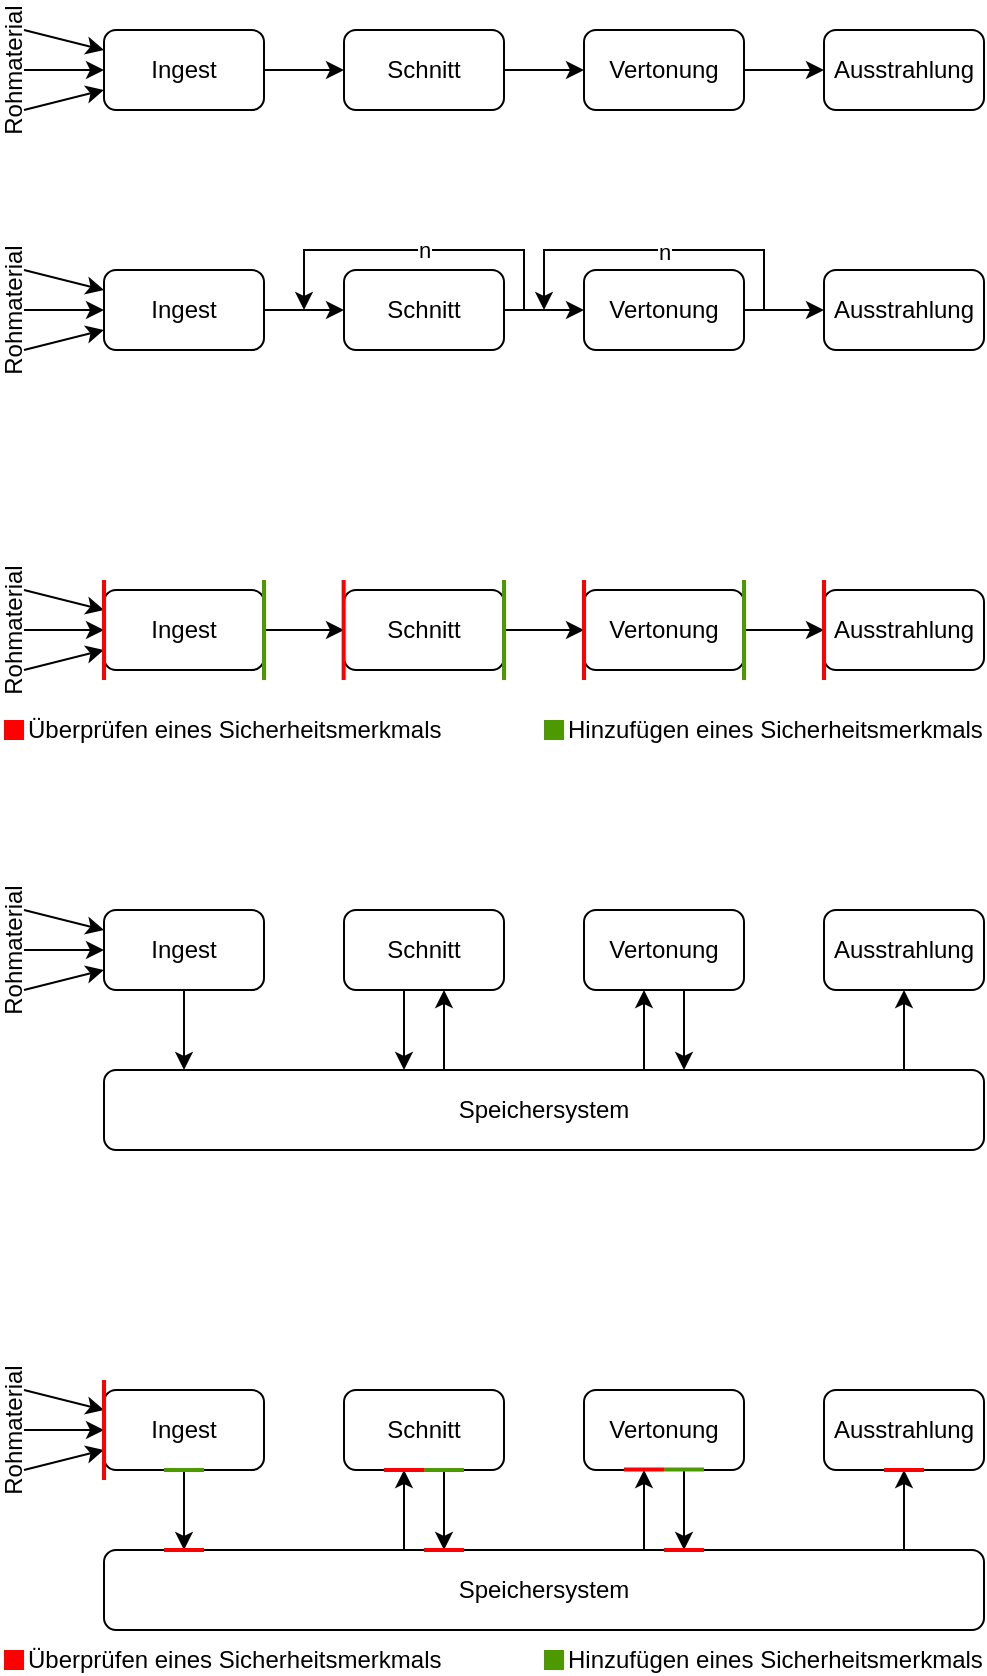 <mxfile version="28.0.7">
  <diagram name="Seite-1" id="WWTvrGOokQbHTszkcPet">
    <mxGraphModel dx="654" dy="275" grid="1" gridSize="10" guides="1" tooltips="1" connect="1" arrows="1" fold="1" page="1" pageScale="1" pageWidth="827" pageHeight="1169" math="0" shadow="0">
      <root>
        <mxCell id="0" />
        <mxCell id="kjXNbdknxgFZG0ey-R28-2" value="Produktionsprozess" parent="0" />
        <mxCell id="9w9Xh2U-Y_duheg7cGsQ-5" value="" style="edgeStyle=orthogonalEdgeStyle;rounded=0;orthogonalLoop=1;jettySize=auto;html=1;" parent="kjXNbdknxgFZG0ey-R28-2" source="9w9Xh2U-Y_duheg7cGsQ-1" target="9w9Xh2U-Y_duheg7cGsQ-2" edge="1">
          <mxGeometry relative="1" as="geometry" />
        </mxCell>
        <mxCell id="9w9Xh2U-Y_duheg7cGsQ-1" value="Ingest" style="rounded=1;whiteSpace=wrap;html=1;" parent="kjXNbdknxgFZG0ey-R28-2" vertex="1">
          <mxGeometry x="200" y="120" width="80" height="40" as="geometry" />
        </mxCell>
        <mxCell id="9w9Xh2U-Y_duheg7cGsQ-6" value="" style="edgeStyle=orthogonalEdgeStyle;rounded=0;orthogonalLoop=1;jettySize=auto;html=1;" parent="kjXNbdknxgFZG0ey-R28-2" source="9w9Xh2U-Y_duheg7cGsQ-2" target="9w9Xh2U-Y_duheg7cGsQ-3" edge="1">
          <mxGeometry relative="1" as="geometry" />
        </mxCell>
        <mxCell id="9w9Xh2U-Y_duheg7cGsQ-2" value="Schnitt" style="rounded=1;whiteSpace=wrap;html=1;" parent="kjXNbdknxgFZG0ey-R28-2" vertex="1">
          <mxGeometry x="320" y="120" width="80" height="40" as="geometry" />
        </mxCell>
        <mxCell id="9w9Xh2U-Y_duheg7cGsQ-7" value="" style="edgeStyle=orthogonalEdgeStyle;rounded=0;orthogonalLoop=1;jettySize=auto;html=1;" parent="kjXNbdknxgFZG0ey-R28-2" source="9w9Xh2U-Y_duheg7cGsQ-3" target="9w9Xh2U-Y_duheg7cGsQ-4" edge="1">
          <mxGeometry relative="1" as="geometry" />
        </mxCell>
        <mxCell id="9w9Xh2U-Y_duheg7cGsQ-3" value="Vertonung" style="rounded=1;whiteSpace=wrap;html=1;" parent="kjXNbdknxgFZG0ey-R28-2" vertex="1">
          <mxGeometry x="440" y="120" width="80" height="40" as="geometry" />
        </mxCell>
        <mxCell id="9w9Xh2U-Y_duheg7cGsQ-4" value="Ausstrahlung" style="rounded=1;whiteSpace=wrap;html=1;" parent="kjXNbdknxgFZG0ey-R28-2" vertex="1">
          <mxGeometry x="560" y="120" width="80" height="40" as="geometry" />
        </mxCell>
        <mxCell id="9w9Xh2U-Y_duheg7cGsQ-9" value="" style="endArrow=classic;html=1;rounded=0;entryX=0;entryY=0.75;entryDx=0;entryDy=0;" parent="kjXNbdknxgFZG0ey-R28-2" target="9w9Xh2U-Y_duheg7cGsQ-1" edge="1">
          <mxGeometry width="50" height="50" relative="1" as="geometry">
            <mxPoint x="160" y="160" as="sourcePoint" />
            <mxPoint x="350" y="140" as="targetPoint" />
          </mxGeometry>
        </mxCell>
        <mxCell id="9w9Xh2U-Y_duheg7cGsQ-10" value="" style="endArrow=classic;html=1;rounded=0;entryX=0;entryY=0.5;entryDx=0;entryDy=0;" parent="kjXNbdknxgFZG0ey-R28-2" target="9w9Xh2U-Y_duheg7cGsQ-1" edge="1">
          <mxGeometry width="50" height="50" relative="1" as="geometry">
            <mxPoint x="160" y="140" as="sourcePoint" />
            <mxPoint x="230" y="150" as="targetPoint" />
          </mxGeometry>
        </mxCell>
        <mxCell id="9w9Xh2U-Y_duheg7cGsQ-11" value="" style="endArrow=classic;html=1;rounded=0;entryX=0;entryY=0.25;entryDx=0;entryDy=0;" parent="kjXNbdknxgFZG0ey-R28-2" target="9w9Xh2U-Y_duheg7cGsQ-1" edge="1">
          <mxGeometry width="50" height="50" relative="1" as="geometry">
            <mxPoint x="160" y="120" as="sourcePoint" />
            <mxPoint x="180" y="120" as="targetPoint" />
          </mxGeometry>
        </mxCell>
        <mxCell id="9w9Xh2U-Y_duheg7cGsQ-12" value="Rohmaterial" style="text;html=1;align=center;verticalAlign=middle;whiteSpace=wrap;rounded=0;rotation=-90;" parent="kjXNbdknxgFZG0ey-R28-2" vertex="1">
          <mxGeometry x="120" y="135" width="70" height="10" as="geometry" />
        </mxCell>
        <mxCell id="kjXNbdknxgFZG0ey-R28-3" value="Produktionsprozess_with_loops" parent="0" />
        <mxCell id="9w9Xh2U-Y_duheg7cGsQ-31" value="" style="edgeStyle=orthogonalEdgeStyle;rounded=0;orthogonalLoop=1;jettySize=auto;html=1;" parent="kjXNbdknxgFZG0ey-R28-3" source="9w9Xh2U-Y_duheg7cGsQ-32" target="9w9Xh2U-Y_duheg7cGsQ-34" edge="1">
          <mxGeometry relative="1" as="geometry" />
        </mxCell>
        <mxCell id="9w9Xh2U-Y_duheg7cGsQ-32" value="Ingest" style="rounded=1;whiteSpace=wrap;html=1;" parent="kjXNbdknxgFZG0ey-R28-3" vertex="1">
          <mxGeometry x="200" y="240" width="80" height="40" as="geometry" />
        </mxCell>
        <mxCell id="9w9Xh2U-Y_duheg7cGsQ-33" value="" style="edgeStyle=orthogonalEdgeStyle;rounded=0;orthogonalLoop=1;jettySize=auto;html=1;" parent="kjXNbdknxgFZG0ey-R28-3" source="9w9Xh2U-Y_duheg7cGsQ-34" target="9w9Xh2U-Y_duheg7cGsQ-36" edge="1">
          <mxGeometry relative="1" as="geometry" />
        </mxCell>
        <mxCell id="9w9Xh2U-Y_duheg7cGsQ-34" value="Schnitt" style="rounded=1;whiteSpace=wrap;html=1;" parent="kjXNbdknxgFZG0ey-R28-3" vertex="1">
          <mxGeometry x="320" y="240" width="80" height="40" as="geometry" />
        </mxCell>
        <mxCell id="9w9Xh2U-Y_duheg7cGsQ-35" value="" style="edgeStyle=orthogonalEdgeStyle;rounded=0;orthogonalLoop=1;jettySize=auto;html=1;" parent="kjXNbdknxgFZG0ey-R28-3" source="9w9Xh2U-Y_duheg7cGsQ-36" target="9w9Xh2U-Y_duheg7cGsQ-37" edge="1">
          <mxGeometry relative="1" as="geometry" />
        </mxCell>
        <mxCell id="9w9Xh2U-Y_duheg7cGsQ-36" value="Vertonung" style="rounded=1;whiteSpace=wrap;html=1;" parent="kjXNbdknxgFZG0ey-R28-3" vertex="1">
          <mxGeometry x="440" y="240" width="80" height="40" as="geometry" />
        </mxCell>
        <mxCell id="9w9Xh2U-Y_duheg7cGsQ-37" value="Ausstrahlung" style="rounded=1;whiteSpace=wrap;html=1;" parent="kjXNbdknxgFZG0ey-R28-3" vertex="1">
          <mxGeometry x="560" y="240" width="80" height="40" as="geometry" />
        </mxCell>
        <mxCell id="9w9Xh2U-Y_duheg7cGsQ-38" value="" style="endArrow=classic;html=1;rounded=0;entryX=0;entryY=0.75;entryDx=0;entryDy=0;" parent="kjXNbdknxgFZG0ey-R28-3" target="9w9Xh2U-Y_duheg7cGsQ-32" edge="1">
          <mxGeometry width="50" height="50" relative="1" as="geometry">
            <mxPoint x="160" y="280" as="sourcePoint" />
            <mxPoint x="350" y="260" as="targetPoint" />
          </mxGeometry>
        </mxCell>
        <mxCell id="9w9Xh2U-Y_duheg7cGsQ-39" value="" style="endArrow=classic;html=1;rounded=0;entryX=0;entryY=0.5;entryDx=0;entryDy=0;" parent="kjXNbdknxgFZG0ey-R28-3" target="9w9Xh2U-Y_duheg7cGsQ-32" edge="1">
          <mxGeometry width="50" height="50" relative="1" as="geometry">
            <mxPoint x="160" y="260" as="sourcePoint" />
            <mxPoint x="230" y="270" as="targetPoint" />
          </mxGeometry>
        </mxCell>
        <mxCell id="9w9Xh2U-Y_duheg7cGsQ-40" value="" style="endArrow=classic;html=1;rounded=0;entryX=0;entryY=0.25;entryDx=0;entryDy=0;" parent="kjXNbdknxgFZG0ey-R28-3" target="9w9Xh2U-Y_duheg7cGsQ-32" edge="1">
          <mxGeometry width="50" height="50" relative="1" as="geometry">
            <mxPoint x="160" y="240" as="sourcePoint" />
            <mxPoint x="180" y="240" as="targetPoint" />
          </mxGeometry>
        </mxCell>
        <mxCell id="9w9Xh2U-Y_duheg7cGsQ-41" value="Rohmaterial" style="text;html=1;align=center;verticalAlign=middle;whiteSpace=wrap;rounded=0;rotation=-90;" parent="kjXNbdknxgFZG0ey-R28-3" vertex="1">
          <mxGeometry x="120" y="255" width="70" height="10" as="geometry" />
        </mxCell>
        <mxCell id="9w9Xh2U-Y_duheg7cGsQ-44" value="" style="endArrow=classic;html=1;rounded=0;" parent="kjXNbdknxgFZG0ey-R28-3" edge="1">
          <mxGeometry width="50" height="50" relative="1" as="geometry">
            <mxPoint x="410" y="260" as="sourcePoint" />
            <mxPoint x="300" y="260" as="targetPoint" />
            <Array as="points">
              <mxPoint x="410" y="230" />
              <mxPoint x="360" y="230" />
              <mxPoint x="300" y="230" />
            </Array>
          </mxGeometry>
        </mxCell>
        <mxCell id="9w9Xh2U-Y_duheg7cGsQ-45" value="n" style="edgeLabel;html=1;align=center;verticalAlign=middle;resizable=0;points=[];" parent="9w9Xh2U-Y_duheg7cGsQ-44" vertex="1" connectable="0">
          <mxGeometry x="0.049" relative="1" as="geometry">
            <mxPoint x="9" as="offset" />
          </mxGeometry>
        </mxCell>
        <mxCell id="9w9Xh2U-Y_duheg7cGsQ-46" value="" style="endArrow=classic;html=1;rounded=0;" parent="kjXNbdknxgFZG0ey-R28-3" edge="1">
          <mxGeometry width="50" height="50" relative="1" as="geometry">
            <mxPoint x="530" y="260" as="sourcePoint" />
            <mxPoint x="420" y="260" as="targetPoint" />
            <Array as="points">
              <mxPoint x="530" y="230" />
              <mxPoint x="420" y="230" />
            </Array>
          </mxGeometry>
        </mxCell>
        <mxCell id="9w9Xh2U-Y_duheg7cGsQ-47" value="n" style="edgeLabel;html=1;align=center;verticalAlign=middle;resizable=0;points=[];" parent="9w9Xh2U-Y_duheg7cGsQ-46" vertex="1" connectable="0">
          <mxGeometry x="-0.067" y="1" relative="1" as="geometry">
            <mxPoint x="-1" as="offset" />
          </mxGeometry>
        </mxCell>
        <mxCell id="kjXNbdknxgFZG0ey-R28-4" value="Produktionsprozess_with_transitions" parent="0" />
        <mxCell id="9w9Xh2U-Y_duheg7cGsQ-13" value="" style="edgeStyle=orthogonalEdgeStyle;rounded=0;orthogonalLoop=1;jettySize=auto;html=1;" parent="kjXNbdknxgFZG0ey-R28-4" source="9w9Xh2U-Y_duheg7cGsQ-14" target="9w9Xh2U-Y_duheg7cGsQ-16" edge="1">
          <mxGeometry relative="1" as="geometry" />
        </mxCell>
        <mxCell id="9w9Xh2U-Y_duheg7cGsQ-14" value="Ingest" style="rounded=1;whiteSpace=wrap;html=1;" parent="kjXNbdknxgFZG0ey-R28-4" vertex="1">
          <mxGeometry x="200" y="400" width="80" height="40" as="geometry" />
        </mxCell>
        <mxCell id="9w9Xh2U-Y_duheg7cGsQ-15" value="" style="edgeStyle=orthogonalEdgeStyle;rounded=0;orthogonalLoop=1;jettySize=auto;html=1;" parent="kjXNbdknxgFZG0ey-R28-4" source="9w9Xh2U-Y_duheg7cGsQ-16" target="9w9Xh2U-Y_duheg7cGsQ-18" edge="1">
          <mxGeometry relative="1" as="geometry" />
        </mxCell>
        <mxCell id="9w9Xh2U-Y_duheg7cGsQ-16" value="Schnitt" style="rounded=1;whiteSpace=wrap;html=1;" parent="kjXNbdknxgFZG0ey-R28-4" vertex="1">
          <mxGeometry x="320" y="400" width="80" height="40" as="geometry" />
        </mxCell>
        <mxCell id="9w9Xh2U-Y_duheg7cGsQ-17" value="" style="edgeStyle=orthogonalEdgeStyle;rounded=0;orthogonalLoop=1;jettySize=auto;html=1;" parent="kjXNbdknxgFZG0ey-R28-4" source="9w9Xh2U-Y_duheg7cGsQ-18" target="9w9Xh2U-Y_duheg7cGsQ-19" edge="1">
          <mxGeometry relative="1" as="geometry" />
        </mxCell>
        <mxCell id="9w9Xh2U-Y_duheg7cGsQ-18" value="Vertonung" style="rounded=1;whiteSpace=wrap;html=1;" parent="kjXNbdknxgFZG0ey-R28-4" vertex="1">
          <mxGeometry x="440" y="400" width="80" height="40" as="geometry" />
        </mxCell>
        <mxCell id="9w9Xh2U-Y_duheg7cGsQ-19" value="Ausstrahlung" style="rounded=1;whiteSpace=wrap;html=1;" parent="kjXNbdknxgFZG0ey-R28-4" vertex="1">
          <mxGeometry x="560" y="400" width="80" height="40" as="geometry" />
        </mxCell>
        <mxCell id="9w9Xh2U-Y_duheg7cGsQ-20" value="" style="endArrow=classic;html=1;rounded=0;entryX=0;entryY=0.75;entryDx=0;entryDy=0;" parent="kjXNbdknxgFZG0ey-R28-4" target="9w9Xh2U-Y_duheg7cGsQ-14" edge="1">
          <mxGeometry width="50" height="50" relative="1" as="geometry">
            <mxPoint x="160" y="440" as="sourcePoint" />
            <mxPoint x="350" y="420" as="targetPoint" />
          </mxGeometry>
        </mxCell>
        <mxCell id="9w9Xh2U-Y_duheg7cGsQ-21" value="" style="endArrow=classic;html=1;rounded=0;entryX=0;entryY=0.5;entryDx=0;entryDy=0;" parent="kjXNbdknxgFZG0ey-R28-4" target="9w9Xh2U-Y_duheg7cGsQ-14" edge="1">
          <mxGeometry width="50" height="50" relative="1" as="geometry">
            <mxPoint x="160" y="420" as="sourcePoint" />
            <mxPoint x="230" y="430" as="targetPoint" />
          </mxGeometry>
        </mxCell>
        <mxCell id="9w9Xh2U-Y_duheg7cGsQ-22" value="" style="endArrow=classic;html=1;rounded=0;entryX=0;entryY=0.25;entryDx=0;entryDy=0;" parent="kjXNbdknxgFZG0ey-R28-4" target="9w9Xh2U-Y_duheg7cGsQ-14" edge="1">
          <mxGeometry width="50" height="50" relative="1" as="geometry">
            <mxPoint x="160" y="400" as="sourcePoint" />
            <mxPoint x="180" y="400" as="targetPoint" />
          </mxGeometry>
        </mxCell>
        <mxCell id="9w9Xh2U-Y_duheg7cGsQ-23" value="Rohmaterial" style="text;html=1;align=center;verticalAlign=middle;whiteSpace=wrap;rounded=0;rotation=-90;" parent="kjXNbdknxgFZG0ey-R28-4" vertex="1">
          <mxGeometry x="120" y="415" width="70" height="10" as="geometry" />
        </mxCell>
        <mxCell id="9w9Xh2U-Y_duheg7cGsQ-24" value="" style="endArrow=none;html=1;rounded=0;strokeWidth=2;strokeColor=#FF0000;" parent="kjXNbdknxgFZG0ey-R28-4" edge="1">
          <mxGeometry width="50" height="50" relative="1" as="geometry">
            <mxPoint x="200" y="445" as="sourcePoint" />
            <mxPoint x="200" y="395" as="targetPoint" />
          </mxGeometry>
        </mxCell>
        <mxCell id="9w9Xh2U-Y_duheg7cGsQ-25" value="" style="endArrow=none;html=1;rounded=0;strokeWidth=2;strokeColor=#FF0000;" parent="kjXNbdknxgFZG0ey-R28-4" edge="1">
          <mxGeometry width="50" height="50" relative="1" as="geometry">
            <mxPoint x="319.81" y="445" as="sourcePoint" />
            <mxPoint x="319.81" y="395" as="targetPoint" />
          </mxGeometry>
        </mxCell>
        <mxCell id="9w9Xh2U-Y_duheg7cGsQ-26" value="" style="endArrow=none;html=1;rounded=0;strokeWidth=2;strokeColor=#FF0000;" parent="kjXNbdknxgFZG0ey-R28-4" edge="1">
          <mxGeometry width="50" height="50" relative="1" as="geometry">
            <mxPoint x="440" y="445" as="sourcePoint" />
            <mxPoint x="440" y="395" as="targetPoint" />
          </mxGeometry>
        </mxCell>
        <mxCell id="9w9Xh2U-Y_duheg7cGsQ-27" value="" style="endArrow=none;html=1;rounded=0;strokeWidth=2;strokeColor=#FF0000;" parent="kjXNbdknxgFZG0ey-R28-4" edge="1">
          <mxGeometry width="50" height="50" relative="1" as="geometry">
            <mxPoint x="560" y="445" as="sourcePoint" />
            <mxPoint x="560" y="395" as="targetPoint" />
          </mxGeometry>
        </mxCell>
        <mxCell id="9w9Xh2U-Y_duheg7cGsQ-28" value="" style="endArrow=none;html=1;rounded=0;strokeWidth=2;strokeColor=#4D9900;fillColor=#d5e8d4;" parent="kjXNbdknxgFZG0ey-R28-4" edge="1">
          <mxGeometry width="50" height="50" relative="1" as="geometry">
            <mxPoint x="280" y="445" as="sourcePoint" />
            <mxPoint x="280" y="395" as="targetPoint" />
          </mxGeometry>
        </mxCell>
        <mxCell id="9w9Xh2U-Y_duheg7cGsQ-29" value="" style="endArrow=none;html=1;rounded=0;strokeWidth=2;strokeColor=#4D9900;fillColor=#d5e8d4;" parent="kjXNbdknxgFZG0ey-R28-4" edge="1">
          <mxGeometry width="50" height="50" relative="1" as="geometry">
            <mxPoint x="400" y="445" as="sourcePoint" />
            <mxPoint x="400" y="395" as="targetPoint" />
          </mxGeometry>
        </mxCell>
        <mxCell id="9w9Xh2U-Y_duheg7cGsQ-30" value="" style="endArrow=none;html=1;rounded=0;strokeWidth=2;strokeColor=#4D9900;fillColor=#d5e8d4;" parent="kjXNbdknxgFZG0ey-R28-4" edge="1">
          <mxGeometry width="50" height="50" relative="1" as="geometry">
            <mxPoint x="520" y="445" as="sourcePoint" />
            <mxPoint x="520" y="395" as="targetPoint" />
          </mxGeometry>
        </mxCell>
        <mxCell id="9w9Xh2U-Y_duheg7cGsQ-102" value="" style="whiteSpace=wrap;html=1;aspect=fixed;strokeColor=none;fillColor=light-dark(#ff0000, #ededed);" parent="kjXNbdknxgFZG0ey-R28-4" vertex="1">
          <mxGeometry x="150" y="465" width="10" height="10" as="geometry" />
        </mxCell>
        <mxCell id="9w9Xh2U-Y_duheg7cGsQ-103" value="" style="whiteSpace=wrap;html=1;aspect=fixed;strokeColor=none;fillColor=light-dark(#4D9900,#EDEDED);" parent="kjXNbdknxgFZG0ey-R28-4" vertex="1">
          <mxGeometry x="420" y="465" width="10" height="10" as="geometry" />
        </mxCell>
        <mxCell id="9w9Xh2U-Y_duheg7cGsQ-104" value="Überprüfen eines Sicherheitsmerkmals" style="text;html=1;align=left;verticalAlign=middle;whiteSpace=wrap;rounded=0;" parent="kjXNbdknxgFZG0ey-R28-4" vertex="1">
          <mxGeometry x="160" y="465" width="210" height="10" as="geometry" />
        </mxCell>
        <mxCell id="9w9Xh2U-Y_duheg7cGsQ-105" value="Hinzufügen eines Sicherheitsmerkmals" style="text;html=1;align=left;verticalAlign=middle;whiteSpace=wrap;rounded=0;" parent="kjXNbdknxgFZG0ey-R28-4" vertex="1">
          <mxGeometry x="430" y="465" width="210" height="10" as="geometry" />
        </mxCell>
        <mxCell id="kjXNbdknxgFZG0ey-R28-5" value="Produktionsprozess_with_storage" parent="0" />
        <mxCell id="9w9Xh2U-Y_duheg7cGsQ-60" value="" style="edgeStyle=orthogonalEdgeStyle;rounded=0;orthogonalLoop=1;jettySize=auto;html=1;" parent="kjXNbdknxgFZG0ey-R28-5" source="9w9Xh2U-Y_duheg7cGsQ-49" target="9w9Xh2U-Y_duheg7cGsQ-59" edge="1">
          <mxGeometry relative="1" as="geometry">
            <Array as="points">
              <mxPoint x="240" y="630" />
              <mxPoint x="240" y="630" />
            </Array>
          </mxGeometry>
        </mxCell>
        <mxCell id="9w9Xh2U-Y_duheg7cGsQ-49" value="Ingest" style="rounded=1;whiteSpace=wrap;html=1;" parent="kjXNbdknxgFZG0ey-R28-5" vertex="1">
          <mxGeometry x="200" y="560" width="80" height="40" as="geometry" />
        </mxCell>
        <mxCell id="9w9Xh2U-Y_duheg7cGsQ-61" value="" style="edgeStyle=orthogonalEdgeStyle;rounded=0;orthogonalLoop=1;jettySize=auto;html=1;" parent="kjXNbdknxgFZG0ey-R28-5" source="9w9Xh2U-Y_duheg7cGsQ-51" target="9w9Xh2U-Y_duheg7cGsQ-59" edge="1">
          <mxGeometry relative="1" as="geometry">
            <Array as="points">
              <mxPoint x="350" y="610" />
              <mxPoint x="350" y="610" />
            </Array>
          </mxGeometry>
        </mxCell>
        <mxCell id="9w9Xh2U-Y_duheg7cGsQ-51" value="Schnitt" style="rounded=1;whiteSpace=wrap;html=1;" parent="kjXNbdknxgFZG0ey-R28-5" vertex="1">
          <mxGeometry x="320" y="560" width="80" height="40" as="geometry" />
        </mxCell>
        <mxCell id="9w9Xh2U-Y_duheg7cGsQ-65" value="" style="edgeStyle=orthogonalEdgeStyle;rounded=0;orthogonalLoop=1;jettySize=auto;html=1;" parent="kjXNbdknxgFZG0ey-R28-5" source="9w9Xh2U-Y_duheg7cGsQ-53" target="9w9Xh2U-Y_duheg7cGsQ-59" edge="1">
          <mxGeometry relative="1" as="geometry">
            <Array as="points">
              <mxPoint x="490" y="610" />
              <mxPoint x="490" y="610" />
            </Array>
          </mxGeometry>
        </mxCell>
        <mxCell id="9w9Xh2U-Y_duheg7cGsQ-53" value="Vertonung" style="rounded=1;whiteSpace=wrap;html=1;" parent="kjXNbdknxgFZG0ey-R28-5" vertex="1">
          <mxGeometry x="440" y="560" width="80" height="40" as="geometry" />
        </mxCell>
        <mxCell id="9w9Xh2U-Y_duheg7cGsQ-54" value="Ausstrahlung" style="rounded=1;whiteSpace=wrap;html=1;" parent="kjXNbdknxgFZG0ey-R28-5" vertex="1">
          <mxGeometry x="560" y="560" width="80" height="40" as="geometry" />
        </mxCell>
        <mxCell id="9w9Xh2U-Y_duheg7cGsQ-55" value="" style="endArrow=classic;html=1;rounded=0;entryX=0;entryY=0.75;entryDx=0;entryDy=0;" parent="kjXNbdknxgFZG0ey-R28-5" target="9w9Xh2U-Y_duheg7cGsQ-49" edge="1">
          <mxGeometry width="50" height="50" relative="1" as="geometry">
            <mxPoint x="160" y="600" as="sourcePoint" />
            <mxPoint x="350" y="580" as="targetPoint" />
          </mxGeometry>
        </mxCell>
        <mxCell id="9w9Xh2U-Y_duheg7cGsQ-56" value="" style="endArrow=classic;html=1;rounded=0;entryX=0;entryY=0.5;entryDx=0;entryDy=0;" parent="kjXNbdknxgFZG0ey-R28-5" target="9w9Xh2U-Y_duheg7cGsQ-49" edge="1">
          <mxGeometry width="50" height="50" relative="1" as="geometry">
            <mxPoint x="160" y="580" as="sourcePoint" />
            <mxPoint x="230" y="590" as="targetPoint" />
          </mxGeometry>
        </mxCell>
        <mxCell id="9w9Xh2U-Y_duheg7cGsQ-57" value="" style="endArrow=classic;html=1;rounded=0;entryX=0;entryY=0.25;entryDx=0;entryDy=0;" parent="kjXNbdknxgFZG0ey-R28-5" target="9w9Xh2U-Y_duheg7cGsQ-49" edge="1">
          <mxGeometry width="50" height="50" relative="1" as="geometry">
            <mxPoint x="160" y="560" as="sourcePoint" />
            <mxPoint x="180" y="560" as="targetPoint" />
          </mxGeometry>
        </mxCell>
        <mxCell id="9w9Xh2U-Y_duheg7cGsQ-58" value="Rohmaterial" style="text;html=1;align=center;verticalAlign=middle;whiteSpace=wrap;rounded=0;rotation=-90;" parent="kjXNbdknxgFZG0ey-R28-5" vertex="1">
          <mxGeometry x="120" y="575" width="70" height="10" as="geometry" />
        </mxCell>
        <mxCell id="9w9Xh2U-Y_duheg7cGsQ-62" value="" style="edgeStyle=orthogonalEdgeStyle;rounded=0;orthogonalLoop=1;jettySize=auto;html=1;entryX=0.5;entryY=1;entryDx=0;entryDy=0;" parent="kjXNbdknxgFZG0ey-R28-5" edge="1">
          <mxGeometry relative="1" as="geometry">
            <mxPoint x="370.0" y="640" as="sourcePoint" />
            <mxPoint x="370" y="600" as="targetPoint" />
            <Array as="points">
              <mxPoint x="370" y="630" />
              <mxPoint x="370" y="630" />
            </Array>
          </mxGeometry>
        </mxCell>
        <mxCell id="9w9Xh2U-Y_duheg7cGsQ-63" value="" style="edgeStyle=orthogonalEdgeStyle;rounded=0;orthogonalLoop=1;jettySize=auto;html=1;" parent="kjXNbdknxgFZG0ey-R28-5" source="9w9Xh2U-Y_duheg7cGsQ-59" target="9w9Xh2U-Y_duheg7cGsQ-53" edge="1">
          <mxGeometry relative="1" as="geometry">
            <Array as="points">
              <mxPoint x="470" y="610" />
              <mxPoint x="470" y="610" />
            </Array>
          </mxGeometry>
        </mxCell>
        <mxCell id="9w9Xh2U-Y_duheg7cGsQ-66" value="" style="edgeStyle=orthogonalEdgeStyle;rounded=0;orthogonalLoop=1;jettySize=auto;html=1;entryX=0.5;entryY=1;entryDx=0;entryDy=0;" parent="kjXNbdknxgFZG0ey-R28-5" source="9w9Xh2U-Y_duheg7cGsQ-59" target="9w9Xh2U-Y_duheg7cGsQ-54" edge="1">
          <mxGeometry relative="1" as="geometry">
            <Array as="points">
              <mxPoint x="600" y="620" />
              <mxPoint x="600" y="620" />
            </Array>
          </mxGeometry>
        </mxCell>
        <mxCell id="9w9Xh2U-Y_duheg7cGsQ-59" value="Speichersystem" style="rounded=1;whiteSpace=wrap;html=1;" parent="kjXNbdknxgFZG0ey-R28-5" vertex="1">
          <mxGeometry x="200" y="640" width="440" height="40" as="geometry" />
        </mxCell>
        <object label="Produktionsprozess_with_storage_and_transitions" type="layer" id="kjXNbdknxgFZG0ey-R28-6">
          <mxCell parent="0" />
        </object>
        <mxCell id="9w9Xh2U-Y_duheg7cGsQ-67" value="" style="edgeStyle=orthogonalEdgeStyle;rounded=0;orthogonalLoop=1;jettySize=auto;html=1;" parent="kjXNbdknxgFZG0ey-R28-6" source="9w9Xh2U-Y_duheg7cGsQ-68" target="9w9Xh2U-Y_duheg7cGsQ-81" edge="1">
          <mxGeometry relative="1" as="geometry">
            <Array as="points">
              <mxPoint x="240" y="870" />
              <mxPoint x="240" y="870" />
            </Array>
          </mxGeometry>
        </mxCell>
        <mxCell id="9w9Xh2U-Y_duheg7cGsQ-68" value="Ingest" style="rounded=1;whiteSpace=wrap;html=1;" parent="kjXNbdknxgFZG0ey-R28-6" vertex="1">
          <mxGeometry x="200" y="800" width="80" height="40" as="geometry" />
        </mxCell>
        <mxCell id="9w9Xh2U-Y_duheg7cGsQ-91" value="" style="edgeStyle=orthogonalEdgeStyle;rounded=0;orthogonalLoop=1;jettySize=auto;html=1;" parent="kjXNbdknxgFZG0ey-R28-6" source="9w9Xh2U-Y_duheg7cGsQ-70" target="9w9Xh2U-Y_duheg7cGsQ-81" edge="1">
          <mxGeometry relative="1" as="geometry">
            <Array as="points">
              <mxPoint x="370" y="870" />
              <mxPoint x="370" y="870" />
            </Array>
          </mxGeometry>
        </mxCell>
        <mxCell id="9w9Xh2U-Y_duheg7cGsQ-70" value="Schnitt" style="rounded=1;whiteSpace=wrap;html=1;" parent="kjXNbdknxgFZG0ey-R28-6" vertex="1">
          <mxGeometry x="320" y="800" width="80" height="40" as="geometry" />
        </mxCell>
        <mxCell id="9w9Xh2U-Y_duheg7cGsQ-71" value="" style="edgeStyle=orthogonalEdgeStyle;rounded=0;orthogonalLoop=1;jettySize=auto;html=1;" parent="kjXNbdknxgFZG0ey-R28-6" source="9w9Xh2U-Y_duheg7cGsQ-72" target="9w9Xh2U-Y_duheg7cGsQ-81" edge="1">
          <mxGeometry relative="1" as="geometry">
            <Array as="points">
              <mxPoint x="490" y="850" />
              <mxPoint x="490" y="850" />
            </Array>
          </mxGeometry>
        </mxCell>
        <mxCell id="9w9Xh2U-Y_duheg7cGsQ-72" value="Vertonung" style="rounded=1;whiteSpace=wrap;html=1;" parent="kjXNbdknxgFZG0ey-R28-6" vertex="1">
          <mxGeometry x="440" y="800" width="80" height="40" as="geometry" />
        </mxCell>
        <mxCell id="9w9Xh2U-Y_duheg7cGsQ-73" value="Ausstrahlung" style="rounded=1;whiteSpace=wrap;html=1;" parent="kjXNbdknxgFZG0ey-R28-6" vertex="1">
          <mxGeometry x="560" y="800" width="80" height="40" as="geometry" />
        </mxCell>
        <mxCell id="9w9Xh2U-Y_duheg7cGsQ-74" value="" style="endArrow=classic;html=1;rounded=0;entryX=0;entryY=0.75;entryDx=0;entryDy=0;" parent="kjXNbdknxgFZG0ey-R28-6" target="9w9Xh2U-Y_duheg7cGsQ-68" edge="1">
          <mxGeometry width="50" height="50" relative="1" as="geometry">
            <mxPoint x="160" y="840" as="sourcePoint" />
            <mxPoint x="350" y="820" as="targetPoint" />
          </mxGeometry>
        </mxCell>
        <mxCell id="9w9Xh2U-Y_duheg7cGsQ-75" value="" style="endArrow=classic;html=1;rounded=0;entryX=0;entryY=0.5;entryDx=0;entryDy=0;" parent="kjXNbdknxgFZG0ey-R28-6" target="9w9Xh2U-Y_duheg7cGsQ-68" edge="1">
          <mxGeometry width="50" height="50" relative="1" as="geometry">
            <mxPoint x="160" y="820" as="sourcePoint" />
            <mxPoint x="230" y="830" as="targetPoint" />
          </mxGeometry>
        </mxCell>
        <mxCell id="9w9Xh2U-Y_duheg7cGsQ-76" value="" style="endArrow=classic;html=1;rounded=0;entryX=0;entryY=0.25;entryDx=0;entryDy=0;" parent="kjXNbdknxgFZG0ey-R28-6" target="9w9Xh2U-Y_duheg7cGsQ-68" edge="1">
          <mxGeometry width="50" height="50" relative="1" as="geometry">
            <mxPoint x="160" y="800" as="sourcePoint" />
            <mxPoint x="180" y="800" as="targetPoint" />
          </mxGeometry>
        </mxCell>
        <mxCell id="9w9Xh2U-Y_duheg7cGsQ-77" value="Rohmaterial" style="text;html=1;align=center;verticalAlign=middle;whiteSpace=wrap;rounded=0;rotation=-90;" parent="kjXNbdknxgFZG0ey-R28-6" vertex="1">
          <mxGeometry x="120" y="815" width="70" height="10" as="geometry" />
        </mxCell>
        <mxCell id="9w9Xh2U-Y_duheg7cGsQ-79" value="" style="edgeStyle=orthogonalEdgeStyle;rounded=0;orthogonalLoop=1;jettySize=auto;html=1;" parent="kjXNbdknxgFZG0ey-R28-6" source="9w9Xh2U-Y_duheg7cGsQ-81" target="9w9Xh2U-Y_duheg7cGsQ-72" edge="1">
          <mxGeometry relative="1" as="geometry">
            <Array as="points">
              <mxPoint x="470" y="850" />
              <mxPoint x="470" y="850" />
            </Array>
          </mxGeometry>
        </mxCell>
        <mxCell id="9w9Xh2U-Y_duheg7cGsQ-80" value="" style="edgeStyle=orthogonalEdgeStyle;rounded=0;orthogonalLoop=1;jettySize=auto;html=1;entryX=0.5;entryY=1;entryDx=0;entryDy=0;" parent="kjXNbdknxgFZG0ey-R28-6" source="9w9Xh2U-Y_duheg7cGsQ-81" target="9w9Xh2U-Y_duheg7cGsQ-73" edge="1">
          <mxGeometry relative="1" as="geometry">
            <Array as="points">
              <mxPoint x="600" y="860" />
              <mxPoint x="600" y="860" />
            </Array>
          </mxGeometry>
        </mxCell>
        <mxCell id="9w9Xh2U-Y_duheg7cGsQ-90" value="" style="edgeStyle=orthogonalEdgeStyle;rounded=0;orthogonalLoop=1;jettySize=auto;html=1;" parent="kjXNbdknxgFZG0ey-R28-6" source="9w9Xh2U-Y_duheg7cGsQ-81" edge="1">
          <mxGeometry relative="1" as="geometry">
            <mxPoint x="350" y="840" as="targetPoint" />
            <Array as="points">
              <mxPoint x="350" y="870" />
              <mxPoint x="350" y="870" />
            </Array>
          </mxGeometry>
        </mxCell>
        <mxCell id="9w9Xh2U-Y_duheg7cGsQ-81" value="Speichersystem" style="rounded=1;whiteSpace=wrap;html=1;" parent="kjXNbdknxgFZG0ey-R28-6" vertex="1">
          <mxGeometry x="200" y="880" width="440" height="40" as="geometry" />
        </mxCell>
        <mxCell id="9w9Xh2U-Y_duheg7cGsQ-82" value="" style="endArrow=none;html=1;rounded=0;strokeWidth=2;strokeColor=#FF0000;" parent="kjXNbdknxgFZG0ey-R28-6" edge="1">
          <mxGeometry width="50" height="50" relative="1" as="geometry">
            <mxPoint x="200" y="845" as="sourcePoint" />
            <mxPoint x="200" y="795" as="targetPoint" />
          </mxGeometry>
        </mxCell>
        <mxCell id="9w9Xh2U-Y_duheg7cGsQ-83" value="" style="endArrow=none;html=1;rounded=0;strokeWidth=2;strokeColor=#4D9900;" parent="kjXNbdknxgFZG0ey-R28-6" edge="1">
          <mxGeometry width="50" height="50" relative="1" as="geometry">
            <mxPoint x="250" y="840" as="sourcePoint" />
            <mxPoint x="230" y="840" as="targetPoint" />
          </mxGeometry>
        </mxCell>
        <mxCell id="9w9Xh2U-Y_duheg7cGsQ-84" value="" style="endArrow=none;html=1;rounded=0;strokeWidth=2;strokeColor=#4D9900;" parent="kjXNbdknxgFZG0ey-R28-6" edge="1">
          <mxGeometry width="50" height="50" relative="1" as="geometry">
            <mxPoint x="380" y="840" as="sourcePoint" />
            <mxPoint x="360" y="840" as="targetPoint" />
          </mxGeometry>
        </mxCell>
        <mxCell id="9w9Xh2U-Y_duheg7cGsQ-85" value="" style="endArrow=none;html=1;rounded=0;strokeWidth=2;strokeColor=#FF0000;" parent="kjXNbdknxgFZG0ey-R28-6" edge="1">
          <mxGeometry width="50" height="50" relative="1" as="geometry">
            <mxPoint x="340" y="840" as="sourcePoint" />
            <mxPoint x="360" y="840" as="targetPoint" />
          </mxGeometry>
        </mxCell>
        <mxCell id="9w9Xh2U-Y_duheg7cGsQ-86" value="" style="endArrow=none;html=1;rounded=0;strokeWidth=2;strokeColor=#4D9900;" parent="kjXNbdknxgFZG0ey-R28-6" edge="1">
          <mxGeometry width="50" height="50" relative="1" as="geometry">
            <mxPoint x="500" y="839.73" as="sourcePoint" />
            <mxPoint x="480" y="839.73" as="targetPoint" />
          </mxGeometry>
        </mxCell>
        <mxCell id="9w9Xh2U-Y_duheg7cGsQ-87" value="" style="endArrow=none;html=1;rounded=0;strokeWidth=2;strokeColor=#FF0000;" parent="kjXNbdknxgFZG0ey-R28-6" edge="1">
          <mxGeometry width="50" height="50" relative="1" as="geometry">
            <mxPoint x="460" y="839.73" as="sourcePoint" />
            <mxPoint x="480" y="839.73" as="targetPoint" />
          </mxGeometry>
        </mxCell>
        <mxCell id="9w9Xh2U-Y_duheg7cGsQ-89" value="" style="endArrow=none;html=1;rounded=0;strokeWidth=2;strokeColor=#FF0000;" parent="kjXNbdknxgFZG0ey-R28-6" edge="1">
          <mxGeometry width="50" height="50" relative="1" as="geometry">
            <mxPoint x="590" y="840" as="sourcePoint" />
            <mxPoint x="610" y="840" as="targetPoint" />
          </mxGeometry>
        </mxCell>
        <mxCell id="9w9Xh2U-Y_duheg7cGsQ-92" value="" style="endArrow=none;html=1;rounded=0;strokeWidth=2;strokeColor=#FF0000;" parent="kjXNbdknxgFZG0ey-R28-6" edge="1">
          <mxGeometry width="50" height="50" relative="1" as="geometry">
            <mxPoint x="360" y="880" as="sourcePoint" />
            <mxPoint x="380" y="880" as="targetPoint" />
          </mxGeometry>
        </mxCell>
        <mxCell id="9w9Xh2U-Y_duheg7cGsQ-93" value="" style="endArrow=none;html=1;rounded=0;strokeWidth=2;strokeColor=#FF0000;" parent="kjXNbdknxgFZG0ey-R28-6" edge="1">
          <mxGeometry width="50" height="50" relative="1" as="geometry">
            <mxPoint x="480" y="880" as="sourcePoint" />
            <mxPoint x="500" y="880" as="targetPoint" />
          </mxGeometry>
        </mxCell>
        <mxCell id="9w9Xh2U-Y_duheg7cGsQ-94" value="" style="endArrow=none;html=1;rounded=0;strokeWidth=2;strokeColor=#FF0000;" parent="kjXNbdknxgFZG0ey-R28-6" edge="1">
          <mxGeometry width="50" height="50" relative="1" as="geometry">
            <mxPoint x="230" y="880" as="sourcePoint" />
            <mxPoint x="250" y="880" as="targetPoint" />
          </mxGeometry>
        </mxCell>
        <mxCell id="9w9Xh2U-Y_duheg7cGsQ-95" value="" style="whiteSpace=wrap;html=1;aspect=fixed;strokeColor=none;fillColor=light-dark(#ff0000, #ededed);" parent="kjXNbdknxgFZG0ey-R28-6" vertex="1">
          <mxGeometry x="150" y="930" width="10" height="10" as="geometry" />
        </mxCell>
        <mxCell id="9w9Xh2U-Y_duheg7cGsQ-98" value="" style="whiteSpace=wrap;html=1;aspect=fixed;strokeColor=none;fillColor=light-dark(#4D9900,#EDEDED);" parent="kjXNbdknxgFZG0ey-R28-6" vertex="1">
          <mxGeometry x="420" y="930" width="10" height="10" as="geometry" />
        </mxCell>
        <mxCell id="9w9Xh2U-Y_duheg7cGsQ-100" value="Überprüfen eines Sicherheitsmerkmals" style="text;html=1;align=left;verticalAlign=middle;whiteSpace=wrap;rounded=0;" parent="kjXNbdknxgFZG0ey-R28-6" vertex="1">
          <mxGeometry x="160" y="930" width="210" height="10" as="geometry" />
        </mxCell>
        <mxCell id="9w9Xh2U-Y_duheg7cGsQ-101" value="Hinzufügen eines Sicherheitsmerkmals" style="text;html=1;align=left;verticalAlign=middle;whiteSpace=wrap;rounded=0;" parent="kjXNbdknxgFZG0ey-R28-6" vertex="1">
          <mxGeometry x="430" y="930" width="210" height="10" as="geometry" />
        </mxCell>
      </root>
    </mxGraphModel>
  </diagram>
</mxfile>
